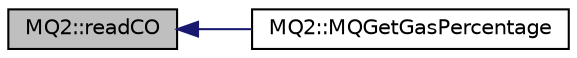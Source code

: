 digraph "MQ2::readCO"
{
  edge [fontname="Helvetica",fontsize="10",labelfontname="Helvetica",labelfontsize="10"];
  node [fontname="Helvetica",fontsize="10",shape=record];
  rankdir="LR";
  Node1 [label="MQ2::readCO",height=0.2,width=0.4,color="black", fillcolor="grey75", style="filled", fontcolor="black"];
  Node1 -> Node2 [dir="back",color="midnightblue",fontsize="10",style="solid",fontname="Helvetica"];
  Node2 [label="MQ2::MQGetGasPercentage",height=0.2,width=0.4,color="black", fillcolor="white", style="filled",URL="$class_m_q2.html#af15a9dcbc276c5450bb9a724f63dcab0"];
}
